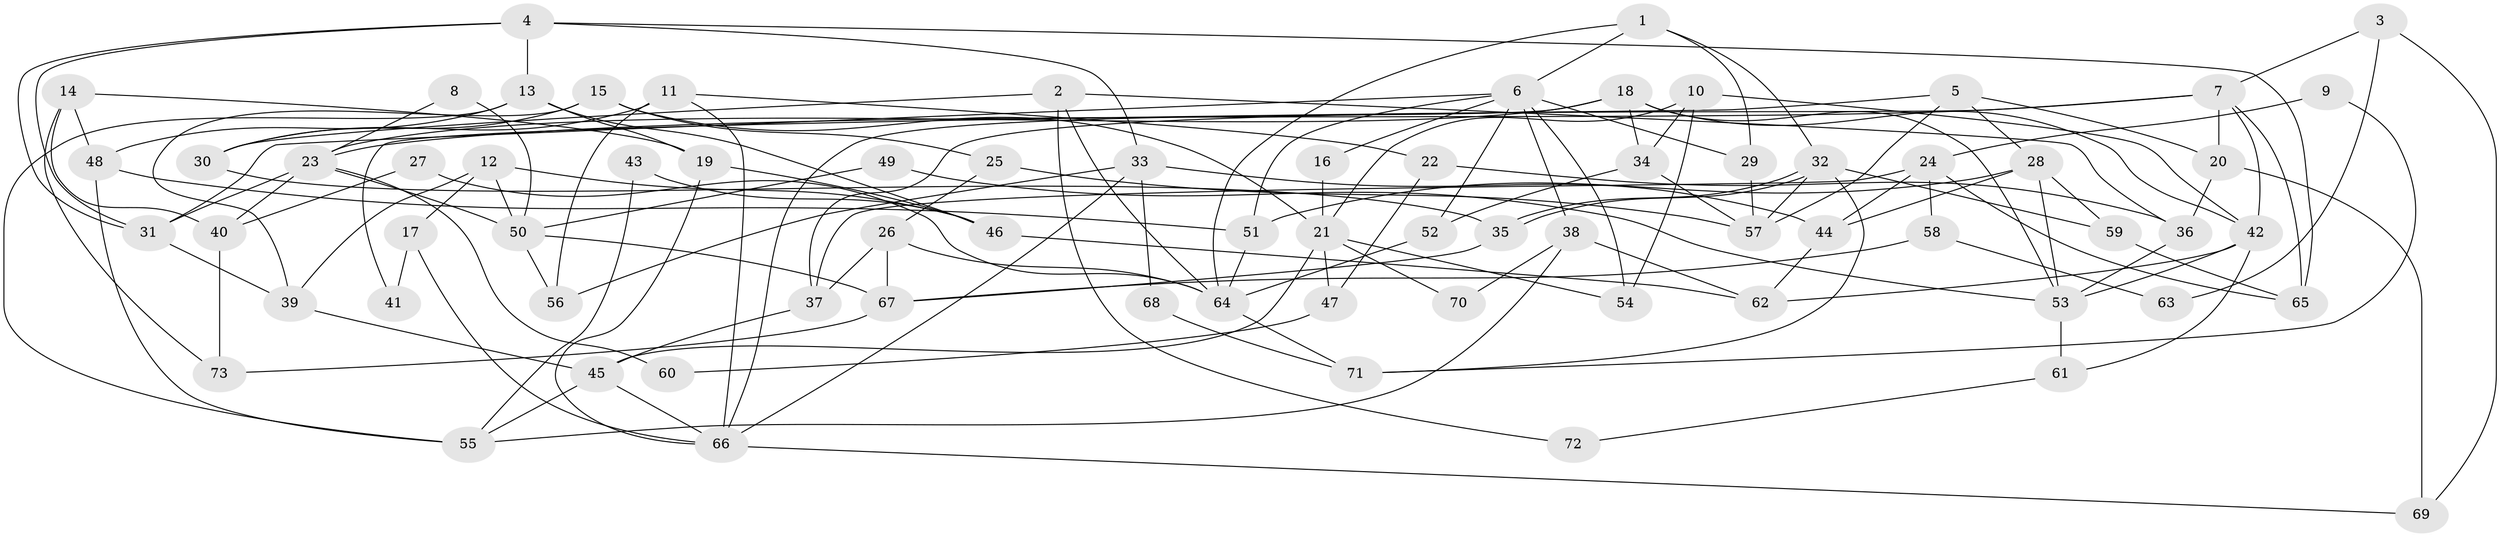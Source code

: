// coarse degree distribution, {4: 0.12195121951219512, 6: 0.1951219512195122, 7: 0.17073170731707318, 8: 0.07317073170731707, 5: 0.17073170731707318, 2: 0.12195121951219512, 3: 0.0975609756097561, 9: 0.04878048780487805}
// Generated by graph-tools (version 1.1) at 2025/52/02/27/25 19:52:08]
// undirected, 73 vertices, 146 edges
graph export_dot {
graph [start="1"]
  node [color=gray90,style=filled];
  1;
  2;
  3;
  4;
  5;
  6;
  7;
  8;
  9;
  10;
  11;
  12;
  13;
  14;
  15;
  16;
  17;
  18;
  19;
  20;
  21;
  22;
  23;
  24;
  25;
  26;
  27;
  28;
  29;
  30;
  31;
  32;
  33;
  34;
  35;
  36;
  37;
  38;
  39;
  40;
  41;
  42;
  43;
  44;
  45;
  46;
  47;
  48;
  49;
  50;
  51;
  52;
  53;
  54;
  55;
  56;
  57;
  58;
  59;
  60;
  61;
  62;
  63;
  64;
  65;
  66;
  67;
  68;
  69;
  70;
  71;
  72;
  73;
  1 -- 29;
  1 -- 32;
  1 -- 6;
  1 -- 64;
  2 -- 36;
  2 -- 64;
  2 -- 30;
  2 -- 72;
  3 -- 69;
  3 -- 7;
  3 -- 63;
  4 -- 13;
  4 -- 31;
  4 -- 31;
  4 -- 33;
  4 -- 65;
  5 -- 28;
  5 -- 57;
  5 -- 20;
  5 -- 41;
  6 -- 51;
  6 -- 16;
  6 -- 29;
  6 -- 31;
  6 -- 38;
  6 -- 52;
  6 -- 54;
  7 -- 37;
  7 -- 23;
  7 -- 20;
  7 -- 42;
  7 -- 65;
  8 -- 50;
  8 -- 23;
  9 -- 24;
  9 -- 71;
  10 -- 42;
  10 -- 54;
  10 -- 21;
  10 -- 34;
  11 -- 66;
  11 -- 56;
  11 -- 22;
  11 -- 30;
  12 -- 39;
  12 -- 50;
  12 -- 17;
  12 -- 46;
  13 -- 46;
  13 -- 48;
  13 -- 19;
  13 -- 55;
  14 -- 19;
  14 -- 73;
  14 -- 40;
  14 -- 48;
  15 -- 30;
  15 -- 39;
  15 -- 21;
  15 -- 25;
  16 -- 21;
  17 -- 66;
  17 -- 41;
  18 -- 53;
  18 -- 42;
  18 -- 23;
  18 -- 34;
  18 -- 66;
  19 -- 46;
  19 -- 66;
  20 -- 36;
  20 -- 69;
  21 -- 45;
  21 -- 47;
  21 -- 54;
  21 -- 70;
  22 -- 36;
  22 -- 47;
  23 -- 31;
  23 -- 40;
  23 -- 50;
  23 -- 60;
  24 -- 65;
  24 -- 37;
  24 -- 44;
  24 -- 58;
  25 -- 57;
  25 -- 26;
  26 -- 64;
  26 -- 37;
  26 -- 67;
  27 -- 64;
  27 -- 40;
  28 -- 44;
  28 -- 51;
  28 -- 53;
  28 -- 59;
  29 -- 57;
  30 -- 35;
  31 -- 39;
  32 -- 59;
  32 -- 35;
  32 -- 35;
  32 -- 57;
  32 -- 71;
  33 -- 66;
  33 -- 44;
  33 -- 56;
  33 -- 68;
  34 -- 52;
  34 -- 57;
  35 -- 67;
  36 -- 53;
  37 -- 45;
  38 -- 55;
  38 -- 62;
  38 -- 70;
  39 -- 45;
  40 -- 73;
  42 -- 62;
  42 -- 53;
  42 -- 61;
  43 -- 46;
  43 -- 55;
  44 -- 62;
  45 -- 66;
  45 -- 55;
  46 -- 62;
  47 -- 60;
  48 -- 55;
  48 -- 51;
  49 -- 53;
  49 -- 50;
  50 -- 67;
  50 -- 56;
  51 -- 64;
  52 -- 64;
  53 -- 61;
  58 -- 67;
  58 -- 63;
  59 -- 65;
  61 -- 72;
  64 -- 71;
  66 -- 69;
  67 -- 73;
  68 -- 71;
}
